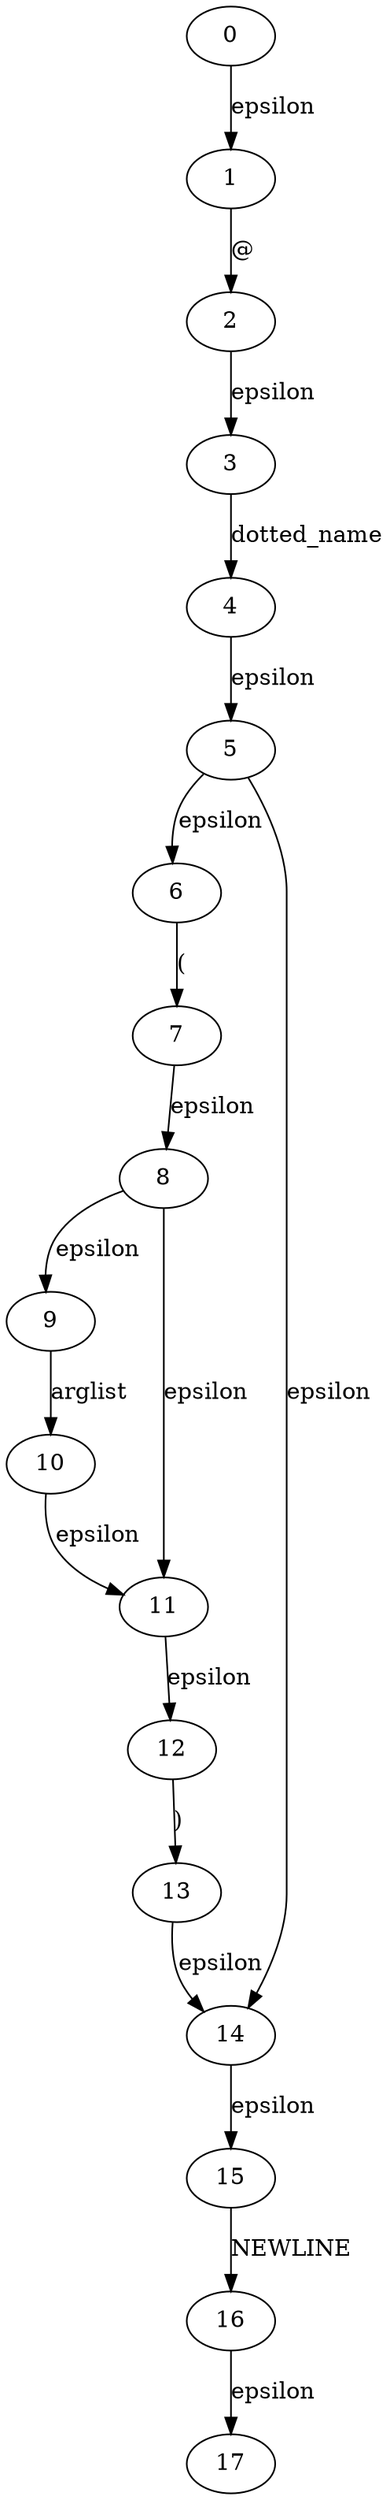 
digraph decorator {
  0->1[label=epsilon]
  1->2[label="@"]
  2->3[label=epsilon]
  3->4[label=dotted_name]
  4->5[label=epsilon]
  5->6[label=epsilon]
  6->7[label="("]
  7->8[label=epsilon]
  8->9[label=epsilon]
  9->10[label=arglist]
  10->11[label=epsilon]
  11->12[label=epsilon]
  12->13[label=")"]
  13->14[label=epsilon]
  14->15[label=epsilon]
  15->16[label=NEWLINE]
  16->17[label=epsilon]
  8->11[label=epsilon]
  5->14[label=epsilon]
}
